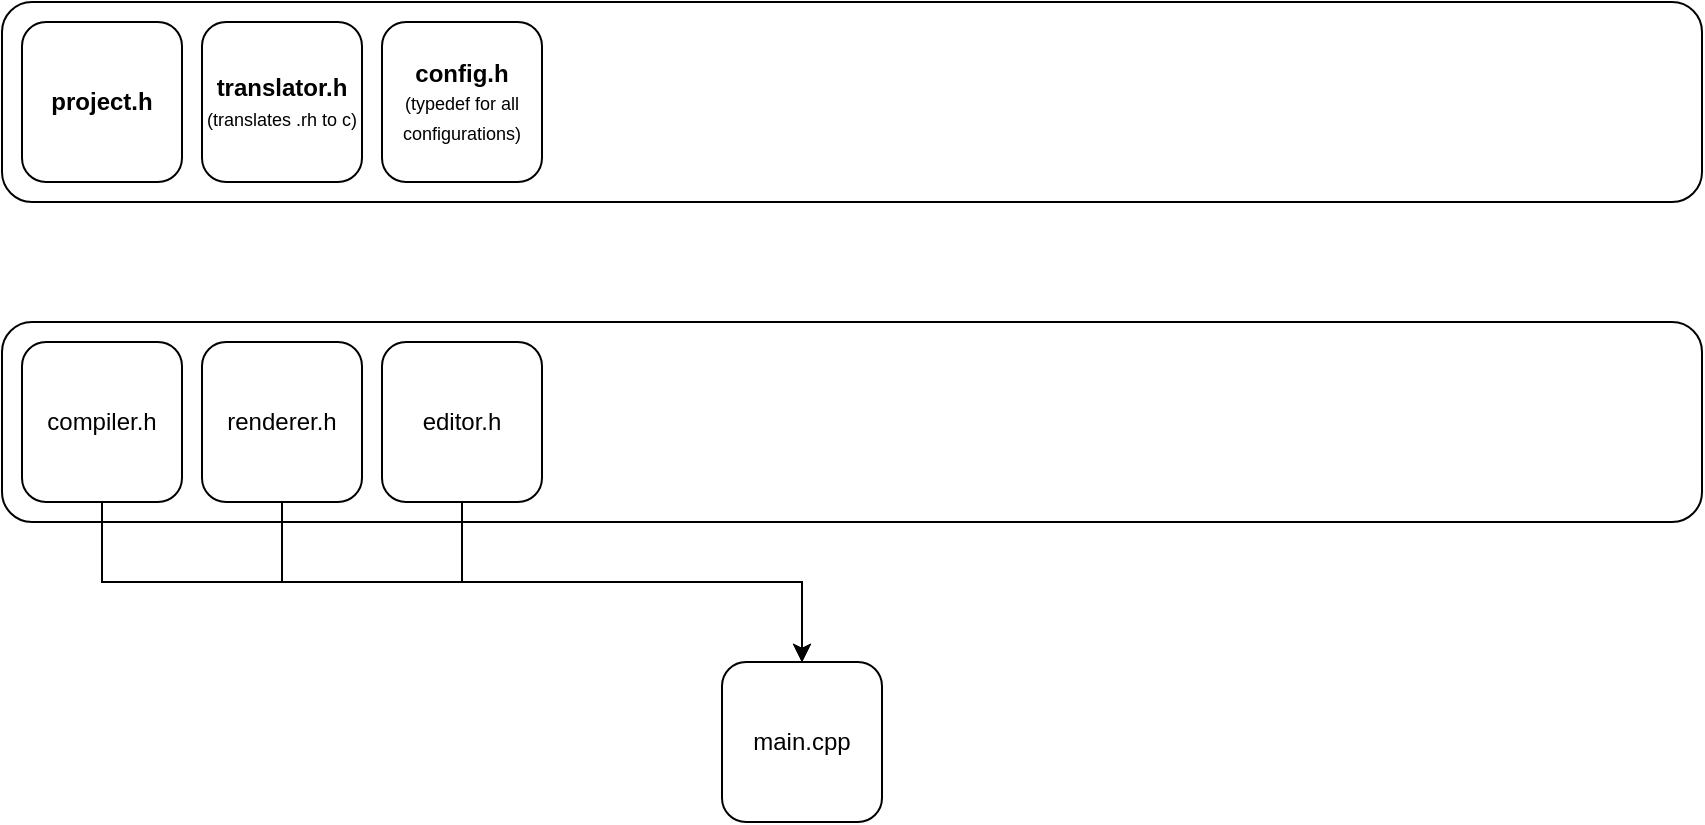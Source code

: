 <mxfile version="26.0.10">
  <diagram name="Page-1" id="6ASpQugSgCsumJm9L3rk">
    <mxGraphModel dx="844" dy="-583" grid="1" gridSize="10" guides="1" tooltips="1" connect="1" arrows="1" fold="1" page="1" pageScale="1" pageWidth="850" pageHeight="1100" math="0" shadow="0">
      <root>
        <mxCell id="0" />
        <mxCell id="1" parent="0" />
        <mxCell id="ElEIyegi27BPOm4t3Ntf-25" value="main.cpp" style="whiteSpace=wrap;html=1;aspect=fixed;rounded=1;" vertex="1" parent="1">
          <mxGeometry x="360" y="2080" width="80" height="80" as="geometry" />
        </mxCell>
        <mxCell id="ElEIyegi27BPOm4t3Ntf-41" value="" style="rounded=1;whiteSpace=wrap;html=1;container=1;" vertex="1" parent="1">
          <mxGeometry y="1750" width="850" height="100" as="geometry" />
        </mxCell>
        <mxCell id="ElEIyegi27BPOm4t3Ntf-42" value="&lt;b&gt;project.h&lt;span style=&quot;color: rgba(0, 0, 0, 0); font-family: monospace; font-size: 0px; text-align: start; text-wrap-mode: nowrap;&quot;&gt;%3CmxGraphModel%3E%3Croot%3E%3CmxCell%20id%3D%220%22%2F%3E%3CmxCell%20id%3D%221%22%20parent%3D%220%22%2F%3E%3CmxCell%20id%3D%222%22%20value%3D%22%22%20style%3D%22rounded%3D1%3BwhiteSpace%3Dwrap%3Bhtml%3D1%3Bcontainer%3D1%3B%22%20vertex%3D%221%22%20parent%3D%221%22%3E%3CmxGeometry%20y%3D%221910%22%20width%3D%22850%22%20height%3D%22100%22%20as%3D%22geometry%22%2F%3E%3C%2FmxCell%3E%3CmxCell%20id%3D%223%22%20value%3D%22editor.h%22%20style%3D%22whiteSpace%3Dwrap%3Bhtml%3D1%3Baspect%3Dfixed%3Brounded%3D1%3B%22%20vertex%3D%221%22%20parent%3D%222%22%3E%3CmxGeometry%20x%3D%22190%22%20y%3D%2210%22%20width%3D%2280%22%20height%3D%2280%22%20as%3D%22geometry%22%2F%3E%3C%2FmxCell%3E%3C%2Froot%3E%3C%2FmxGraphModel%3E&lt;/span&gt;&lt;/b&gt;" style="whiteSpace=wrap;html=1;aspect=fixed;rounded=1;" vertex="1" parent="ElEIyegi27BPOm4t3Ntf-41">
          <mxGeometry x="10" y="10" width="80" height="80" as="geometry" />
        </mxCell>
        <mxCell id="ElEIyegi27BPOm4t3Ntf-45" value="&lt;b&gt;translator.h&lt;/b&gt;&lt;div&gt;&lt;font style=&quot;font-size: 9px;&quot;&gt;(translates .rh to c)&lt;/font&gt;&lt;/div&gt;" style="whiteSpace=wrap;html=1;aspect=fixed;rounded=1;" vertex="1" parent="ElEIyegi27BPOm4t3Ntf-41">
          <mxGeometry x="100" y="10" width="80" height="80" as="geometry" />
        </mxCell>
        <mxCell id="ElEIyegi27BPOm4t3Ntf-46" value="&lt;b&gt;config.h&lt;/b&gt;&lt;div&gt;&lt;font style=&quot;font-size: 9px;&quot;&gt;(typedef for all configurations)&lt;/font&gt;&lt;/div&gt;" style="whiteSpace=wrap;html=1;aspect=fixed;rounded=1;" vertex="1" parent="ElEIyegi27BPOm4t3Ntf-41">
          <mxGeometry x="190" y="10" width="80" height="80" as="geometry" />
        </mxCell>
        <mxCell id="ElEIyegi27BPOm4t3Ntf-43" value="" style="group" vertex="1" connectable="0" parent="1">
          <mxGeometry y="1910" width="850" height="100" as="geometry" />
        </mxCell>
        <mxCell id="ElEIyegi27BPOm4t3Ntf-29" value="" style="rounded=1;whiteSpace=wrap;html=1;container=1;" vertex="1" parent="ElEIyegi27BPOm4t3Ntf-43">
          <mxGeometry width="850" height="100" as="geometry" />
        </mxCell>
        <mxCell id="ElEIyegi27BPOm4t3Ntf-31" value="editor.h" style="whiteSpace=wrap;html=1;aspect=fixed;rounded=1;" vertex="1" parent="ElEIyegi27BPOm4t3Ntf-29">
          <mxGeometry x="190" y="10" width="80" height="80" as="geometry" />
        </mxCell>
        <mxCell id="ElEIyegi27BPOm4t3Ntf-27" value="compiler.h" style="whiteSpace=wrap;html=1;aspect=fixed;rounded=1;" vertex="1" parent="ElEIyegi27BPOm4t3Ntf-43">
          <mxGeometry x="10" y="10" width="80" height="80" as="geometry" />
        </mxCell>
        <mxCell id="ElEIyegi27BPOm4t3Ntf-28" value="renderer.h" style="whiteSpace=wrap;html=1;aspect=fixed;rounded=1;" vertex="1" parent="ElEIyegi27BPOm4t3Ntf-43">
          <mxGeometry x="100" y="10" width="80" height="80" as="geometry" />
        </mxCell>
        <mxCell id="ElEIyegi27BPOm4t3Ntf-37" style="edgeStyle=orthogonalEdgeStyle;rounded=0;orthogonalLoop=1;jettySize=auto;html=1;entryX=0.5;entryY=0;entryDx=0;entryDy=0;" edge="1" parent="1" source="ElEIyegi27BPOm4t3Ntf-27" target="ElEIyegi27BPOm4t3Ntf-25">
          <mxGeometry relative="1" as="geometry">
            <Array as="points">
              <mxPoint x="50" y="2040" />
              <mxPoint x="400" y="2040" />
            </Array>
          </mxGeometry>
        </mxCell>
        <mxCell id="ElEIyegi27BPOm4t3Ntf-38" style="edgeStyle=orthogonalEdgeStyle;rounded=0;orthogonalLoop=1;jettySize=auto;html=1;entryX=0.5;entryY=0;entryDx=0;entryDy=0;" edge="1" parent="1" source="ElEIyegi27BPOm4t3Ntf-28" target="ElEIyegi27BPOm4t3Ntf-25">
          <mxGeometry relative="1" as="geometry">
            <Array as="points">
              <mxPoint x="140" y="2040" />
              <mxPoint x="400" y="2040" />
            </Array>
          </mxGeometry>
        </mxCell>
        <mxCell id="ElEIyegi27BPOm4t3Ntf-39" style="edgeStyle=orthogonalEdgeStyle;rounded=0;orthogonalLoop=1;jettySize=auto;html=1;" edge="1" parent="1" source="ElEIyegi27BPOm4t3Ntf-31" target="ElEIyegi27BPOm4t3Ntf-25">
          <mxGeometry relative="1" as="geometry">
            <Array as="points">
              <mxPoint x="230" y="2040" />
              <mxPoint x="400" y="2040" />
            </Array>
          </mxGeometry>
        </mxCell>
      </root>
    </mxGraphModel>
  </diagram>
</mxfile>

